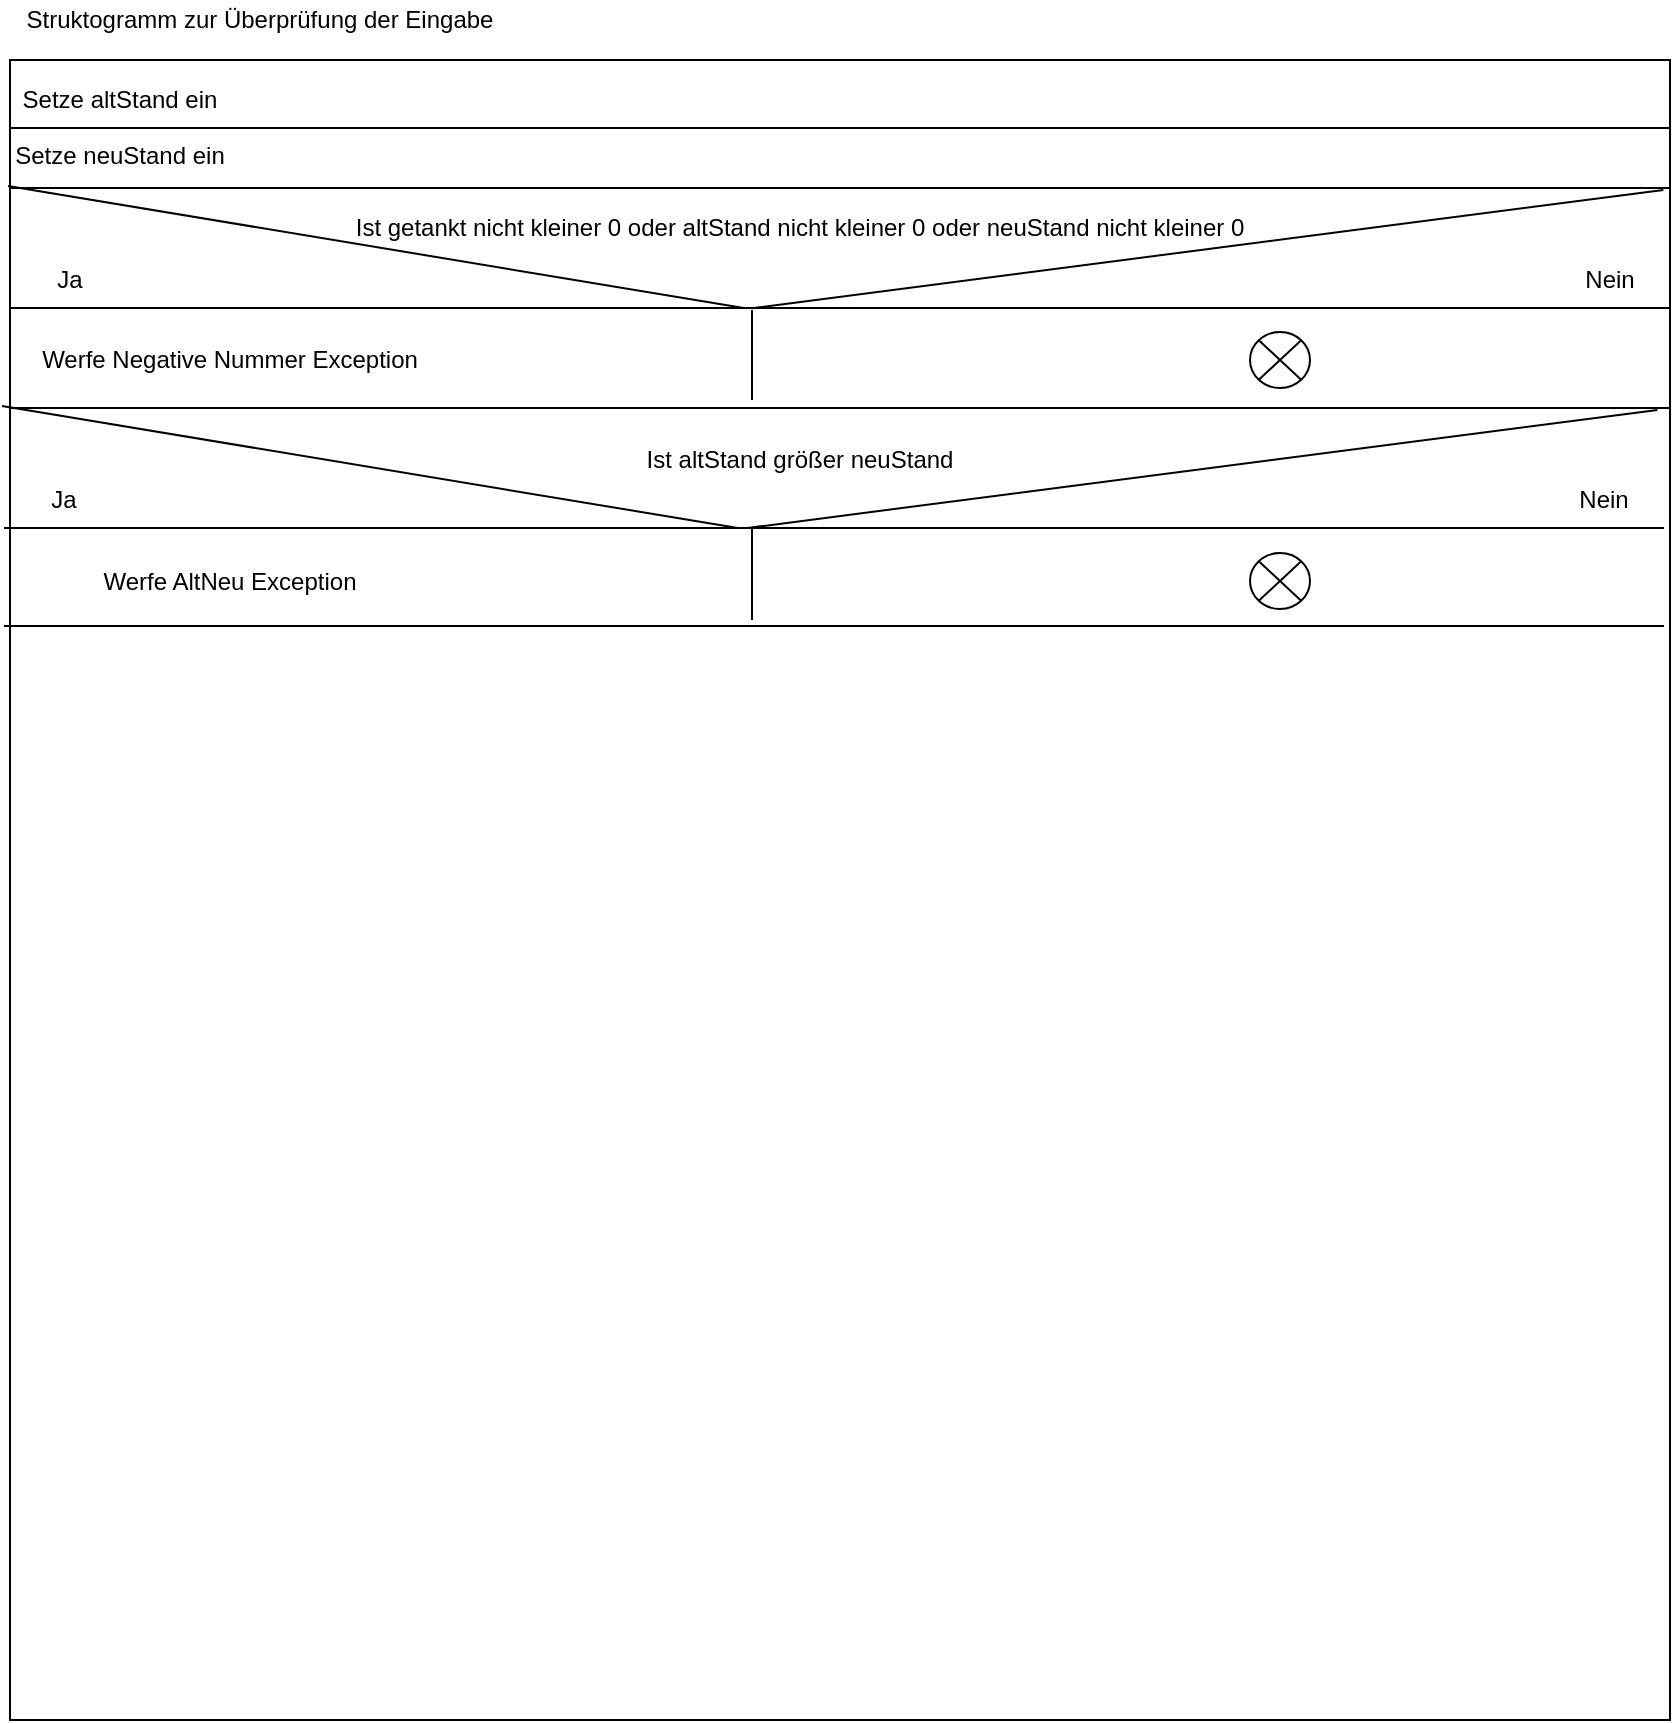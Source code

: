 <mxfile version="14.9.2" type="device"><diagram id="sJK5Vpg2PdqSW7cIXh7D" name="Page-1"><mxGraphModel dx="2249" dy="752" grid="1" gridSize="10" guides="1" tooltips="1" connect="1" arrows="1" fold="1" page="1" pageScale="1" pageWidth="827" pageHeight="1169" math="0" shadow="0"><root><mxCell id="0"/><mxCell id="1" parent="0"/><mxCell id="Ga-ZXnE_ewXljuYeNb6t-1" value="" style="whiteSpace=wrap;html=1;aspect=fixed;" vertex="1" parent="1"><mxGeometry y="80" width="830" height="830" as="geometry"/></mxCell><mxCell id="Ga-ZXnE_ewXljuYeNb6t-2" value="Setze altStand ein" style="text;html=1;strokeColor=none;fillColor=none;align=center;verticalAlign=middle;whiteSpace=wrap;rounded=0;" vertex="1" parent="1"><mxGeometry y="90" width="110" height="20" as="geometry"/></mxCell><mxCell id="Ga-ZXnE_ewXljuYeNb6t-3" value="Setze neuStand ein" style="text;html=1;strokeColor=none;fillColor=none;align=center;verticalAlign=middle;whiteSpace=wrap;rounded=0;" vertex="1" parent="1"><mxGeometry y="118" width="110" height="20" as="geometry"/></mxCell><mxCell id="Ga-ZXnE_ewXljuYeNb6t-6" value="" style="line;strokeWidth=1;fillColor=none;align=left;verticalAlign=middle;spacingTop=-1;spacingLeft=3;spacingRight=3;rotatable=0;labelPosition=right;points=[];portConstraint=eastwest;" vertex="1" parent="1"><mxGeometry y="140" width="830" height="8" as="geometry"/></mxCell><mxCell id="Ga-ZXnE_ewXljuYeNb6t-8" value="" style="line;strokeWidth=1;fillColor=none;align=left;verticalAlign=middle;spacingTop=-1;spacingLeft=3;spacingRight=3;rotatable=0;labelPosition=right;points=[];portConstraint=eastwest;" vertex="1" parent="1"><mxGeometry y="110" width="830" height="8" as="geometry"/></mxCell><mxCell id="Ga-ZXnE_ewXljuYeNb6t-9" value="" style="line;strokeWidth=1;fillColor=none;align=left;verticalAlign=middle;spacingTop=-1;spacingLeft=3;spacingRight=3;rotatable=0;labelPosition=right;points=[];portConstraint=eastwest;" vertex="1" parent="1"><mxGeometry y="200" width="830" height="8" as="geometry"/></mxCell><mxCell id="Ga-ZXnE_ewXljuYeNb6t-10" value="" style="line;strokeWidth=1;fillColor=none;align=left;verticalAlign=middle;spacingTop=-1;spacingLeft=3;spacingRight=3;rotatable=0;labelPosition=right;points=[];portConstraint=eastwest;" vertex="1" parent="1"><mxGeometry y="250" width="830" height="8" as="geometry"/></mxCell><mxCell id="Ga-ZXnE_ewXljuYeNb6t-11" value="" style="endArrow=none;html=1;exitX=0.442;exitY=0.5;exitDx=0;exitDy=0;exitPerimeter=0;" edge="1" parent="1" source="Ga-ZXnE_ewXljuYeNb6t-9"><mxGeometry width="50" height="50" relative="1" as="geometry"><mxPoint x="180" y="150" as="sourcePoint"/><mxPoint x="-1" y="143" as="targetPoint"/></mxGeometry></mxCell><mxCell id="Ga-ZXnE_ewXljuYeNb6t-12" value="" style="endArrow=none;html=1;exitX=0.448;exitY=0.5;exitDx=0;exitDy=0;exitPerimeter=0;entryX=0.996;entryY=0.625;entryDx=0;entryDy=0;entryPerimeter=0;" edge="1" parent="1" source="Ga-ZXnE_ewXljuYeNb6t-9" target="Ga-ZXnE_ewXljuYeNb6t-6"><mxGeometry width="50" height="50" relative="1" as="geometry"><mxPoint x="250.0" y="148.0" as="sourcePoint"/><mxPoint x="477.76" y="205.96" as="targetPoint"/></mxGeometry></mxCell><mxCell id="Ga-ZXnE_ewXljuYeNb6t-13" value="Ist getankt nicht kleiner 0 oder altStand nicht kleiner 0 oder neuStand nicht kleiner 0" style="text;html=1;strokeColor=none;fillColor=none;align=center;verticalAlign=middle;whiteSpace=wrap;rounded=0;" vertex="1" parent="1"><mxGeometry x="160" y="154" width="470" height="20" as="geometry"/></mxCell><mxCell id="Ga-ZXnE_ewXljuYeNb6t-14" value="Ja" style="text;html=1;strokeColor=none;fillColor=none;align=center;verticalAlign=middle;whiteSpace=wrap;rounded=0;" vertex="1" parent="1"><mxGeometry x="10" y="180" width="40" height="20" as="geometry"/></mxCell><mxCell id="Ga-ZXnE_ewXljuYeNb6t-15" value="Nein" style="text;html=1;strokeColor=none;fillColor=none;align=center;verticalAlign=middle;whiteSpace=wrap;rounded=0;" vertex="1" parent="1"><mxGeometry x="780" y="180" width="40" height="20" as="geometry"/></mxCell><mxCell id="Ga-ZXnE_ewXljuYeNb6t-16" value="" style="line;strokeWidth=1;fillColor=none;align=left;verticalAlign=middle;spacingTop=-1;spacingLeft=3;spacingRight=3;rotatable=0;labelPosition=right;points=[];portConstraint=eastwest;direction=south;" vertex="1" parent="1"><mxGeometry x="367" y="205" width="8" height="45" as="geometry"/></mxCell><mxCell id="Ga-ZXnE_ewXljuYeNb6t-17" value="Werfe Negative Nummer Exception" style="text;html=1;strokeColor=none;fillColor=none;align=center;verticalAlign=middle;whiteSpace=wrap;rounded=0;" vertex="1" parent="1"><mxGeometry x="10" y="220" width="200" height="20" as="geometry"/></mxCell><mxCell id="Ga-ZXnE_ewXljuYeNb6t-18" value="" style="verticalLabelPosition=bottom;verticalAlign=top;html=1;shape=mxgraph.flowchart.or;" vertex="1" parent="1"><mxGeometry x="620" y="216" width="30" height="28" as="geometry"/></mxCell><mxCell id="Ga-ZXnE_ewXljuYeNb6t-23" value="Ist altStand größer neuStand" style="text;html=1;strokeColor=none;fillColor=none;align=center;verticalAlign=middle;whiteSpace=wrap;rounded=0;" vertex="1" parent="1"><mxGeometry x="312" y="270" width="166" height="20" as="geometry"/></mxCell><mxCell id="Ga-ZXnE_ewXljuYeNb6t-24" value="Ja" style="text;html=1;strokeColor=none;fillColor=none;align=center;verticalAlign=middle;whiteSpace=wrap;rounded=0;" vertex="1" parent="1"><mxGeometry x="7" y="290" width="40" height="20" as="geometry"/></mxCell><mxCell id="Ga-ZXnE_ewXljuYeNb6t-25" value="Nein" style="text;html=1;strokeColor=none;fillColor=none;align=center;verticalAlign=middle;whiteSpace=wrap;rounded=0;" vertex="1" parent="1"><mxGeometry x="777" y="290" width="40" height="20" as="geometry"/></mxCell><mxCell id="Ga-ZXnE_ewXljuYeNb6t-26" value="" style="line;strokeWidth=1;fillColor=none;align=left;verticalAlign=middle;spacingTop=-1;spacingLeft=3;spacingRight=3;rotatable=0;labelPosition=right;points=[];portConstraint=eastwest;" vertex="1" parent="1"><mxGeometry x="-3" y="310" width="830" height="8" as="geometry"/></mxCell><mxCell id="Ga-ZXnE_ewXljuYeNb6t-27" value="" style="endArrow=none;html=1;exitX=0.442;exitY=0.5;exitDx=0;exitDy=0;exitPerimeter=0;" edge="1" source="Ga-ZXnE_ewXljuYeNb6t-26" parent="1"><mxGeometry width="50" height="50" relative="1" as="geometry"><mxPoint x="177" y="260" as="sourcePoint"/><mxPoint x="-4" y="253" as="targetPoint"/></mxGeometry></mxCell><mxCell id="Ga-ZXnE_ewXljuYeNb6t-28" value="" style="endArrow=none;html=1;exitX=0.448;exitY=0.5;exitDx=0;exitDy=0;exitPerimeter=0;entryX=0.996;entryY=0.625;entryDx=0;entryDy=0;entryPerimeter=0;" edge="1" source="Ga-ZXnE_ewXljuYeNb6t-26" parent="1"><mxGeometry width="50" height="50" relative="1" as="geometry"><mxPoint x="247.0" y="258" as="sourcePoint"/><mxPoint x="823.68" y="255" as="targetPoint"/></mxGeometry></mxCell><mxCell id="Ga-ZXnE_ewXljuYeNb6t-29" value="" style="line;strokeWidth=1;fillColor=none;align=left;verticalAlign=middle;spacingTop=-1;spacingLeft=3;spacingRight=3;rotatable=0;labelPosition=right;points=[];portConstraint=eastwest;direction=south;" vertex="1" parent="1"><mxGeometry x="367" y="314" width="8" height="46" as="geometry"/></mxCell><mxCell id="Ga-ZXnE_ewXljuYeNb6t-30" value="" style="line;strokeWidth=1;fillColor=none;align=left;verticalAlign=middle;spacingTop=-1;spacingLeft=3;spacingRight=3;rotatable=0;labelPosition=right;points=[];portConstraint=eastwest;" vertex="1" parent="1"><mxGeometry x="-3" y="359" width="830" height="8" as="geometry"/></mxCell><mxCell id="Ga-ZXnE_ewXljuYeNb6t-32" value="Werfe AltNeu Exception" style="text;html=1;strokeColor=none;fillColor=none;align=center;verticalAlign=middle;whiteSpace=wrap;rounded=0;" vertex="1" parent="1"><mxGeometry x="10" y="330.5" width="200" height="20" as="geometry"/></mxCell><mxCell id="Ga-ZXnE_ewXljuYeNb6t-34" value="" style="verticalLabelPosition=bottom;verticalAlign=top;html=1;shape=mxgraph.flowchart.or;" vertex="1" parent="1"><mxGeometry x="620" y="326.5" width="30" height="28" as="geometry"/></mxCell><mxCell id="Ga-ZXnE_ewXljuYeNb6t-36" value="Struktogramm zur Überprüfung der Eingabe" style="text;html=1;strokeColor=none;fillColor=none;align=center;verticalAlign=middle;whiteSpace=wrap;rounded=0;" vertex="1" parent="1"><mxGeometry y="50" width="250" height="20" as="geometry"/></mxCell></root></mxGraphModel></diagram></mxfile>